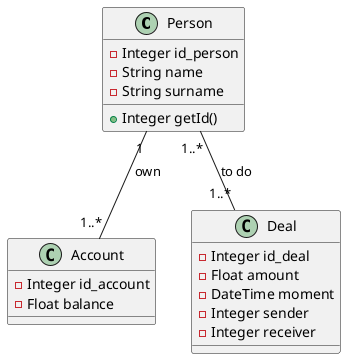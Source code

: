 ```puml
@startuml



class Person {
	- Integer id_person
	- String name
	- String surname

	+ Integer getId()
}

class Account {
	- Integer id_account
	- Float balance
}

class Deal {

	- Integer id_deal
	- Float amount
	- DateTime moment
	- Integer sender
	- Integer receiver
}

Person "1..*" -- "1..*" Deal : to do
Person "1" -- "1..*" Account : own

@enduml
```